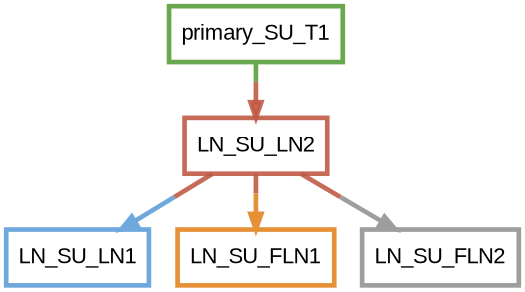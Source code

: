 digraph  {
dpi=600;size=3.5;
LN_SU_LN1 [color="#6fa8dc", fillcolor=white, fontname=Arial, penwidth="3.0", shape=box];
LN_SU_LN2 [color="#be5742e1", fillcolor=white, fontname=Arial, penwidth="3.0", shape=box];
primary_SU_T1 [color="#6aa84f", fillcolor=white, fontname=Arial, penwidth="3.0", shape=box];
LN_SU_FLN1 [color="#e69138", fillcolor=white, fontname=Arial, penwidth="3.0", shape=box];
LN_SU_FLN2 [color="#9e9e9e", fillcolor=white, fontname=Arial, penwidth="3.0", shape=box];
LN_SU_LN2 -> LN_SU_LN1  [color="#be5742e1;0.5:#6fa8dc", key=0, penwidth=3];
LN_SU_LN2 -> LN_SU_FLN1  [color="#be5742e1;0.5:#e69138", key=0, penwidth=3];
LN_SU_LN2 -> LN_SU_FLN2  [color="#be5742e1;0.5:#9e9e9e", key=0, penwidth=3];
primary_SU_T1 -> LN_SU_LN2  [color="#6aa84f;0.5:#be5742e1", key=0, penwidth=3];
}
